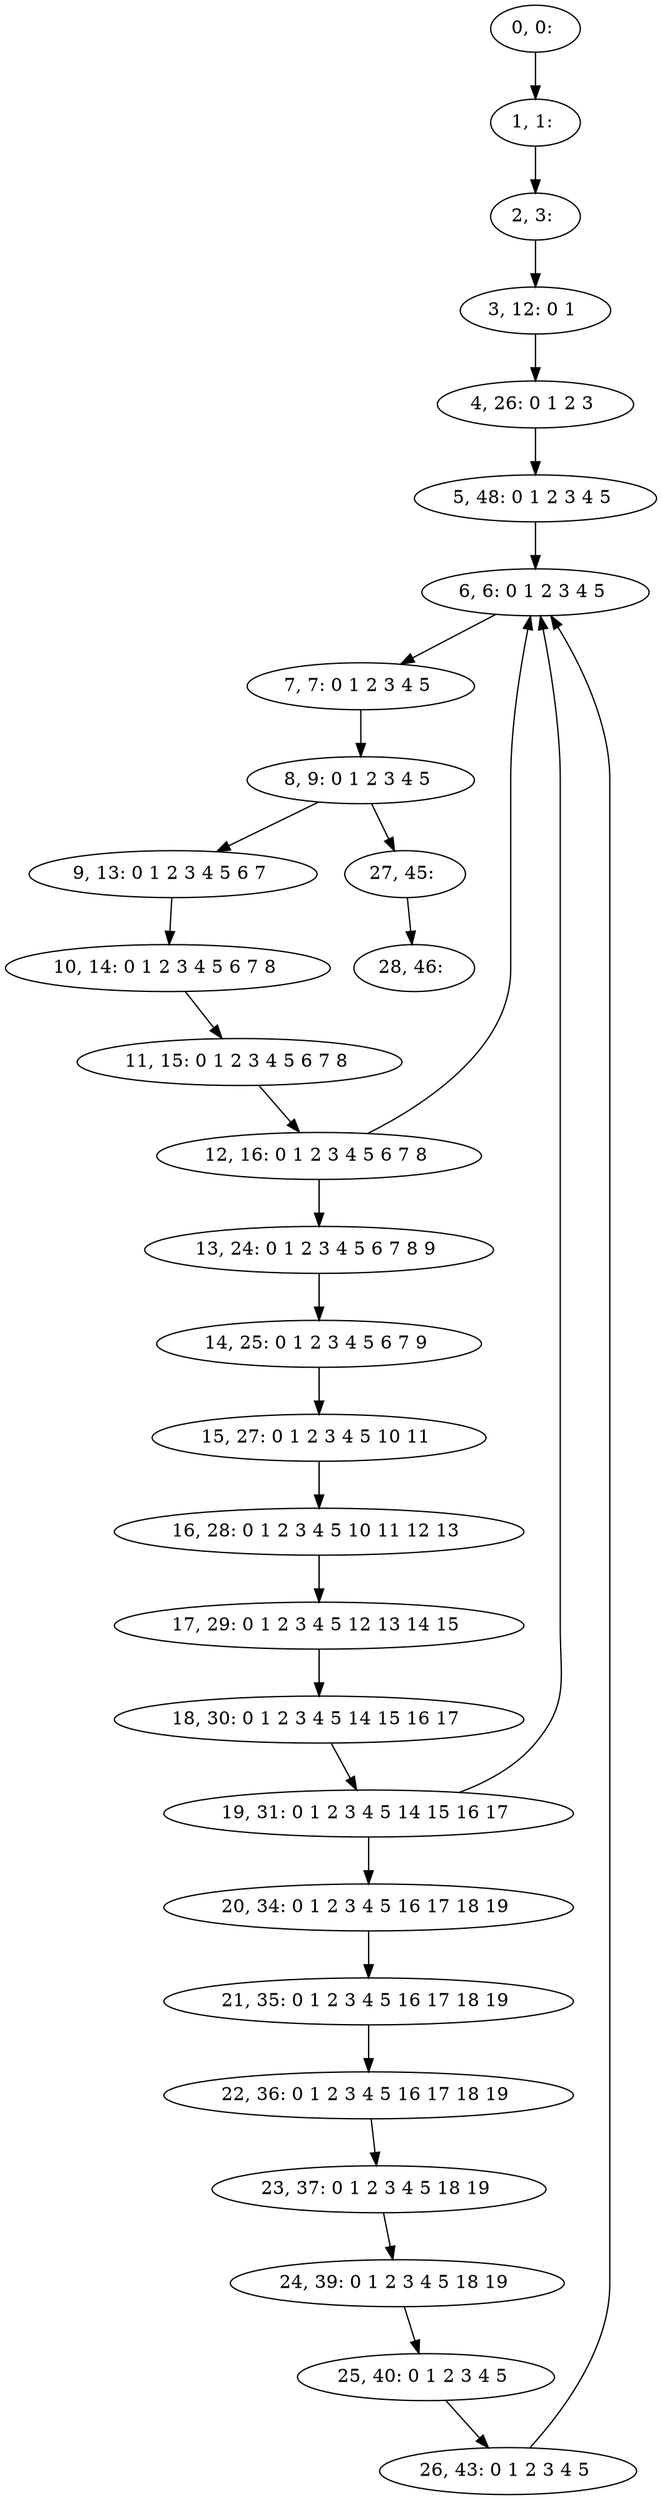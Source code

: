 digraph G {
0[label="0, 0: "];
1[label="1, 1: "];
2[label="2, 3: "];
3[label="3, 12: 0 1 "];
4[label="4, 26: 0 1 2 3 "];
5[label="5, 48: 0 1 2 3 4 5 "];
6[label="6, 6: 0 1 2 3 4 5 "];
7[label="7, 7: 0 1 2 3 4 5 "];
8[label="8, 9: 0 1 2 3 4 5 "];
9[label="9, 13: 0 1 2 3 4 5 6 7 "];
10[label="10, 14: 0 1 2 3 4 5 6 7 8 "];
11[label="11, 15: 0 1 2 3 4 5 6 7 8 "];
12[label="12, 16: 0 1 2 3 4 5 6 7 8 "];
13[label="13, 24: 0 1 2 3 4 5 6 7 8 9 "];
14[label="14, 25: 0 1 2 3 4 5 6 7 9 "];
15[label="15, 27: 0 1 2 3 4 5 10 11 "];
16[label="16, 28: 0 1 2 3 4 5 10 11 12 13 "];
17[label="17, 29: 0 1 2 3 4 5 12 13 14 15 "];
18[label="18, 30: 0 1 2 3 4 5 14 15 16 17 "];
19[label="19, 31: 0 1 2 3 4 5 14 15 16 17 "];
20[label="20, 34: 0 1 2 3 4 5 16 17 18 19 "];
21[label="21, 35: 0 1 2 3 4 5 16 17 18 19 "];
22[label="22, 36: 0 1 2 3 4 5 16 17 18 19 "];
23[label="23, 37: 0 1 2 3 4 5 18 19 "];
24[label="24, 39: 0 1 2 3 4 5 18 19 "];
25[label="25, 40: 0 1 2 3 4 5 "];
26[label="26, 43: 0 1 2 3 4 5 "];
27[label="27, 45: "];
28[label="28, 46: "];
0->1 ;
1->2 ;
2->3 ;
3->4 ;
4->5 ;
5->6 ;
6->7 ;
7->8 ;
8->9 ;
8->27 ;
9->10 ;
10->11 ;
11->12 ;
12->13 ;
12->6 ;
13->14 ;
14->15 ;
15->16 ;
16->17 ;
17->18 ;
18->19 ;
19->20 ;
19->6 ;
20->21 ;
21->22 ;
22->23 ;
23->24 ;
24->25 ;
25->26 ;
26->6 ;
27->28 ;
}
